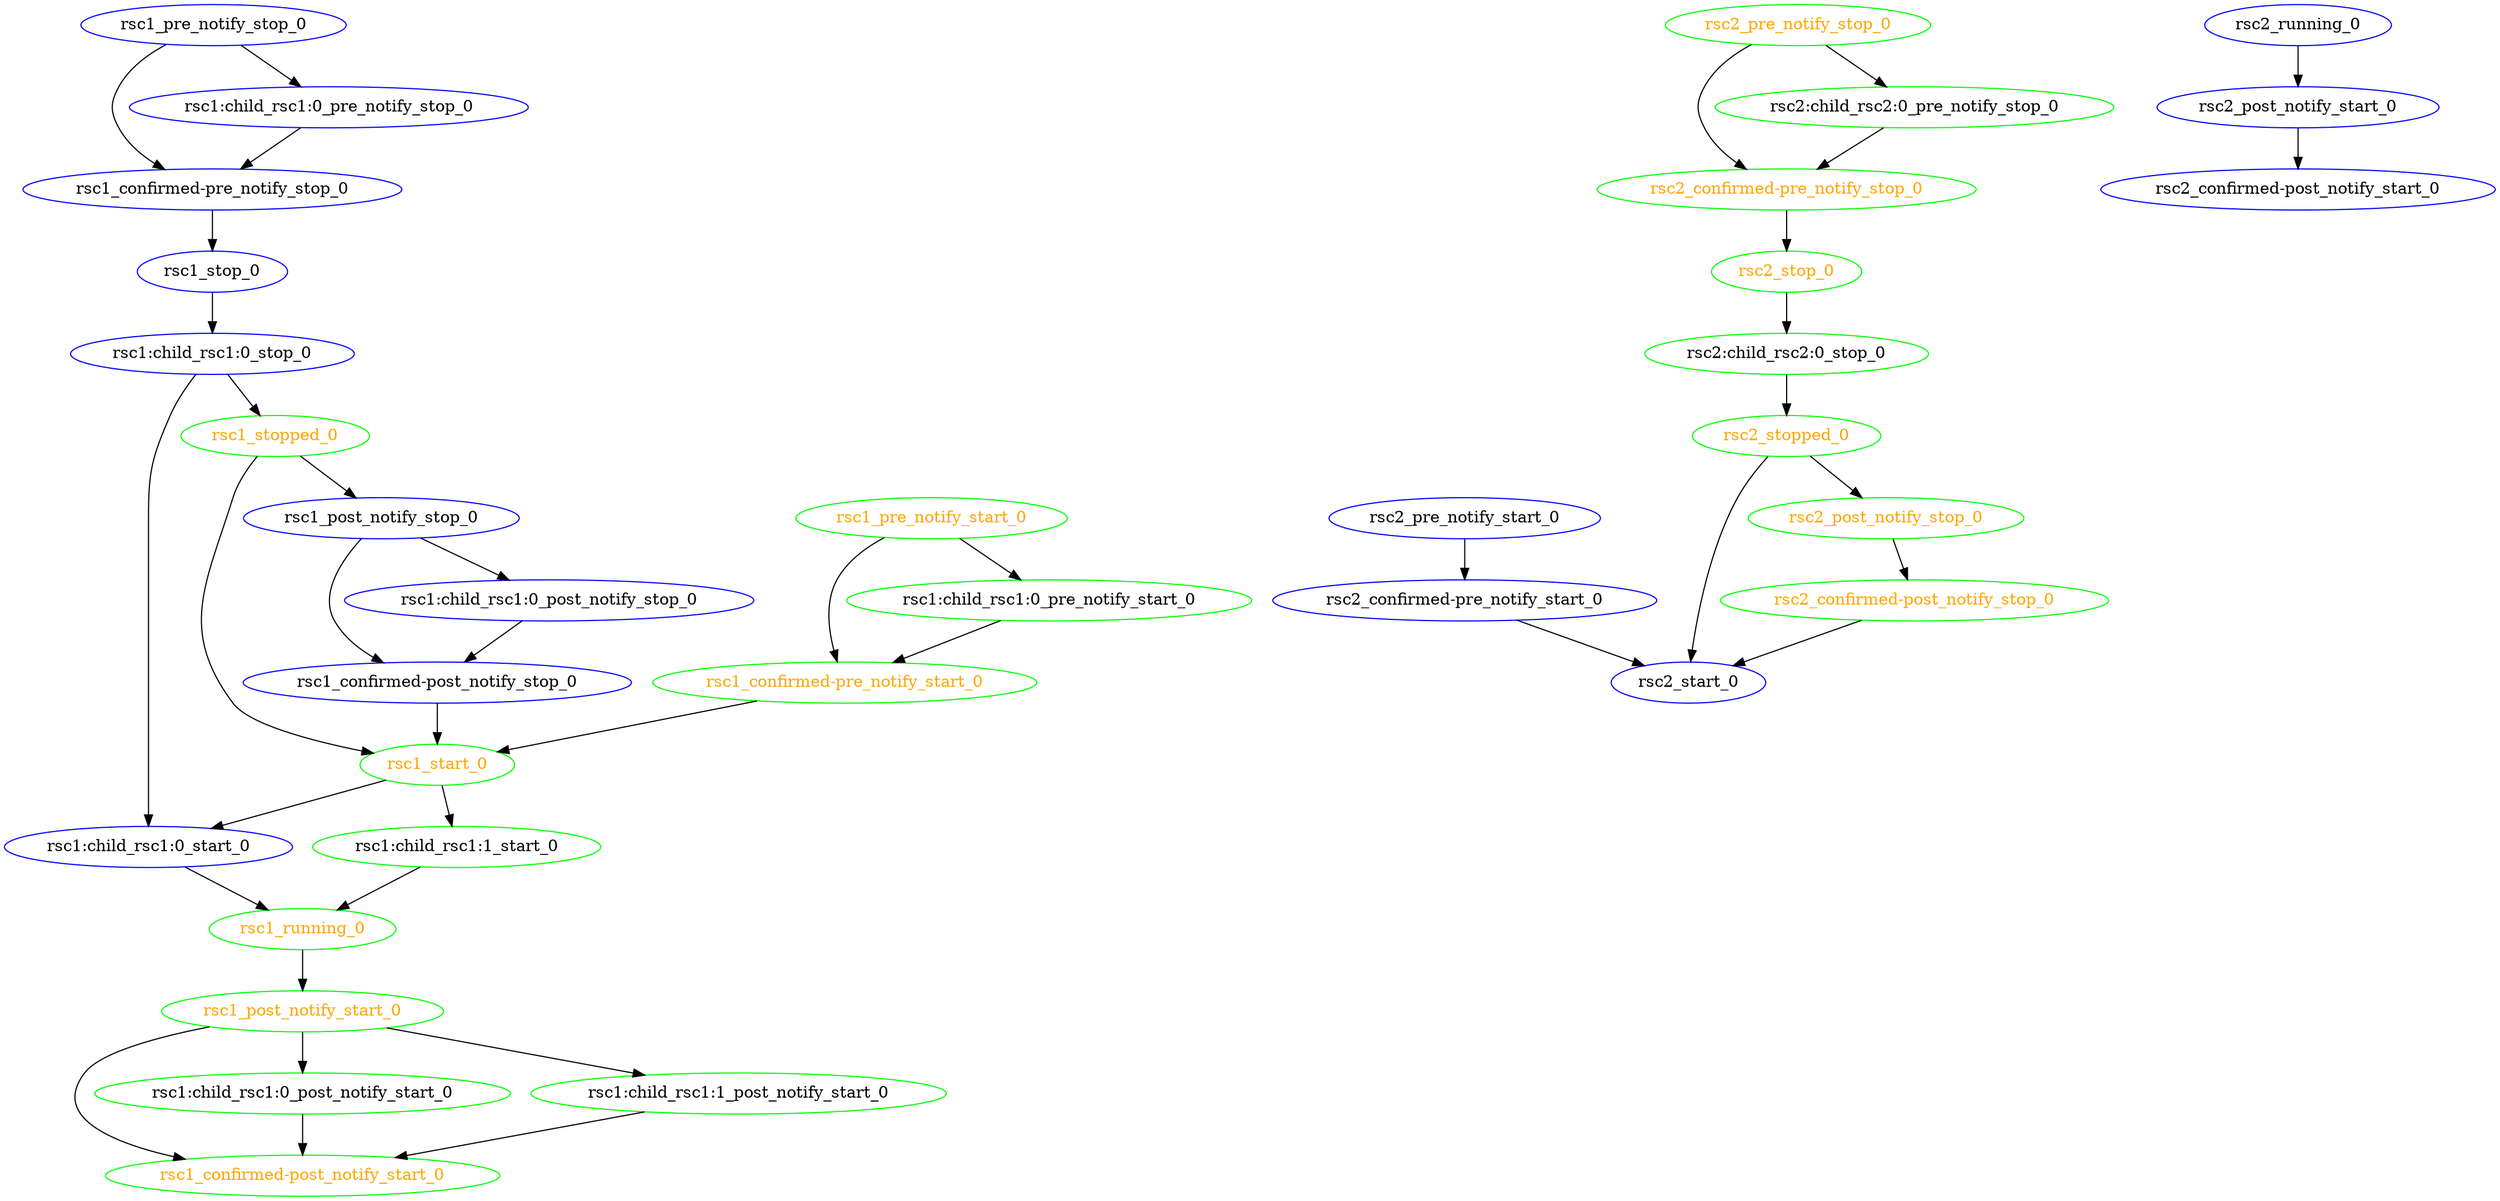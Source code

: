 digraph "g" {
	size = "30,30"
"rsc1:child_rsc1:0_stop_0" [ color="blue" ]
"rsc1:child_rsc1:0_start_0" [ color="blue" ]
"rsc1:child_rsc1:1_start_0" [ color="green" ]
"rsc1_start_0" [ color="green" fontcolor="orange" ]
"rsc1_running_0" [ color="green" fontcolor="orange" ]
"rsc1_pre_notify_start_0" [ color="green" fontcolor="orange" ]
"rsc1_confirmed-pre_notify_start_0" [ color="green" fontcolor="orange" ]
"rsc1_post_notify_start_0" [ color="green" fontcolor="orange" ]
"rsc1_confirmed-post_notify_start_0" [ color="green" fontcolor="orange" ]
"rsc1_stop_0" [ color="blue" ]
"rsc1_stopped_0" [ color="green" fontcolor="orange" ]
"rsc1_pre_notify_stop_0" [ color="blue" ]
"rsc1_confirmed-pre_notify_stop_0" [ color="blue" ]
"rsc1_post_notify_stop_0" [ color="blue" ]
"rsc1_confirmed-post_notify_stop_0" [ color="blue" ]
"rsc2:child_rsc2:0_stop_0" [ color="green" ]
"rsc2_start_0" [ color="blue" ]
"rsc2_running_0" [ color="blue" ]
"rsc2_pre_notify_start_0" [ color="blue" ]
"rsc2_confirmed-pre_notify_start_0" [ color="blue" ]
"rsc2_post_notify_start_0" [ color="blue" ]
"rsc2_confirmed-post_notify_start_0" [ color="blue" ]
"rsc2_stop_0" [ color="green" fontcolor="orange" ]
"rsc2_stopped_0" [ color="green" fontcolor="orange" ]
"rsc2_pre_notify_stop_0" [ color="green" fontcolor="orange" ]
"rsc2_confirmed-pre_notify_stop_0" [ color="green" fontcolor="orange" ]
"rsc2_post_notify_stop_0" [ color="green" fontcolor="orange" ]
"rsc2_confirmed-post_notify_stop_0" [ color="green" fontcolor="orange" ]
"rsc1:child_rsc1:0_pre_notify_start_0" [ color="green" ]
"rsc1:child_rsc1:0_post_notify_start_0" [ color="green" ]
"rsc1:child_rsc1:0_pre_notify_stop_0" [ color="blue" ]
"rsc1:child_rsc1:0_post_notify_stop_0" [ color="blue" ]
"rsc1:child_rsc1:1_post_notify_start_0" [ color="green" ]
"rsc2:child_rsc2:0_pre_notify_stop_0" [ color="green" ]
"rsc1_stop_0" -> "rsc1:child_rsc1:0_stop_0"
"rsc1:child_rsc1:0_stop_0" -> "rsc1:child_rsc1:0_start_0"
"rsc1_start_0" -> "rsc1:child_rsc1:0_start_0"
"rsc1_start_0" -> "rsc1:child_rsc1:1_start_0"
"rsc1_confirmed-pre_notify_start_0" -> "rsc1_start_0"
"rsc1_stopped_0" -> "rsc1_start_0"
"rsc1_confirmed-post_notify_stop_0" -> "rsc1_start_0"
"rsc1:child_rsc1:0_start_0" -> "rsc1_running_0"
"rsc1:child_rsc1:1_start_0" -> "rsc1_running_0"
"rsc1_pre_notify_start_0" -> "rsc1_confirmed-pre_notify_start_0"
"rsc1:child_rsc1:0_pre_notify_start_0" -> "rsc1_confirmed-pre_notify_start_0"
"rsc1_running_0" -> "rsc1_post_notify_start_0"
"rsc1_post_notify_start_0" -> "rsc1_confirmed-post_notify_start_0"
"rsc1:child_rsc1:0_post_notify_start_0" -> "rsc1_confirmed-post_notify_start_0"
"rsc1:child_rsc1:1_post_notify_start_0" -> "rsc1_confirmed-post_notify_start_0"
"rsc1_confirmed-pre_notify_stop_0" -> "rsc1_stop_0"
"rsc1:child_rsc1:0_stop_0" -> "rsc1_stopped_0"
"rsc1_pre_notify_stop_0" -> "rsc1_confirmed-pre_notify_stop_0"
"rsc1:child_rsc1:0_pre_notify_stop_0" -> "rsc1_confirmed-pre_notify_stop_0"
"rsc1_stopped_0" -> "rsc1_post_notify_stop_0"
"rsc1_post_notify_stop_0" -> "rsc1_confirmed-post_notify_stop_0"
"rsc1:child_rsc1:0_post_notify_stop_0" -> "rsc1_confirmed-post_notify_stop_0"
"rsc2_stop_0" -> "rsc2:child_rsc2:0_stop_0"
"rsc2_confirmed-pre_notify_start_0" -> "rsc2_start_0"
"rsc2_confirmed-post_notify_stop_0" -> "rsc2_start_0"
"rsc2_stopped_0" -> "rsc2_start_0"
"rsc2_pre_notify_start_0" -> "rsc2_confirmed-pre_notify_start_0"
"rsc2_running_0" -> "rsc2_post_notify_start_0"
"rsc2_post_notify_start_0" -> "rsc2_confirmed-post_notify_start_0"
"rsc2_confirmed-pre_notify_stop_0" -> "rsc2_stop_0"
"rsc2:child_rsc2:0_stop_0" -> "rsc2_stopped_0"
"rsc2_pre_notify_stop_0" -> "rsc2_confirmed-pre_notify_stop_0"
"rsc2:child_rsc2:0_pre_notify_stop_0" -> "rsc2_confirmed-pre_notify_stop_0"
"rsc2_stopped_0" -> "rsc2_post_notify_stop_0"
"rsc2_post_notify_stop_0" -> "rsc2_confirmed-post_notify_stop_0"
"rsc1_pre_notify_start_0" -> "rsc1:child_rsc1:0_pre_notify_start_0"
"rsc1_post_notify_start_0" -> "rsc1:child_rsc1:0_post_notify_start_0"
"rsc1_pre_notify_stop_0" -> "rsc1:child_rsc1:0_pre_notify_stop_0"
"rsc1_post_notify_stop_0" -> "rsc1:child_rsc1:0_post_notify_stop_0"
"rsc1_post_notify_start_0" -> "rsc1:child_rsc1:1_post_notify_start_0"
"rsc2_pre_notify_stop_0" -> "rsc2:child_rsc2:0_pre_notify_stop_0"
}
